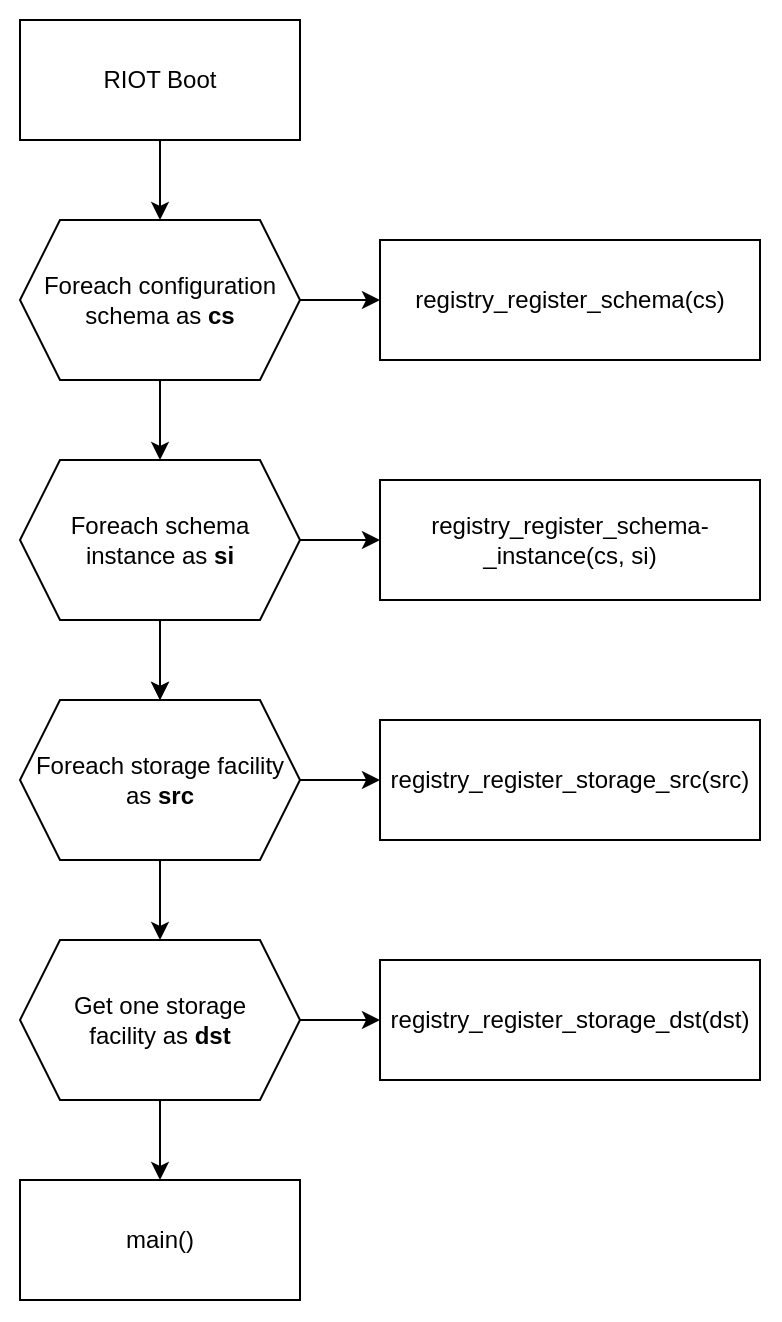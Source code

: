 <mxfile>
    <diagram id="fjN8D4Odn0497USpxgly" name="Page-1">
        <mxGraphModel dx="1291" dy="782" grid="1" gridSize="10" guides="1" tooltips="1" connect="1" arrows="1" fold="1" page="1" pageScale="1" pageWidth="1169" pageHeight="827" background="#FFFFFF" math="0" shadow="0">
            <root>
                <mxCell id="0"/>
                <mxCell id="1" parent="0"/>
                <mxCell id="181" value="" style="rounded=0;whiteSpace=wrap;html=1;strokeColor=none;" parent="1" vertex="1">
                    <mxGeometry x="170" y="50" width="390" height="660" as="geometry"/>
                </mxCell>
                <mxCell id="163" style="edgeStyle=none;html=1;" parent="1" source="161" target="162" edge="1">
                    <mxGeometry relative="1" as="geometry"/>
                </mxCell>
                <mxCell id="161" value="RIOT Boot" style="rounded=0;whiteSpace=wrap;html=1;" parent="1" vertex="1">
                    <mxGeometry x="180" y="60" width="140" height="60" as="geometry"/>
                </mxCell>
                <mxCell id="169" style="edgeStyle=none;html=1;" parent="1" target="164" edge="1">
                    <mxGeometry relative="1" as="geometry">
                        <mxPoint x="250" y="360" as="sourcePoint"/>
                    </mxGeometry>
                </mxCell>
                <mxCell id="171" style="edgeStyle=none;html=1;" parent="1" source="162" target="170" edge="1">
                    <mxGeometry relative="1" as="geometry"/>
                </mxCell>
                <mxCell id="178" style="edgeStyle=none;html=1;" parent="1" source="162" target="176" edge="1">
                    <mxGeometry relative="1" as="geometry"/>
                </mxCell>
                <mxCell id="162" value="Foreach configuration schema as &lt;b&gt;cs&lt;/b&gt;" style="shape=hexagon;perimeter=hexagonPerimeter2;whiteSpace=wrap;html=1;fixedSize=1;" parent="1" vertex="1">
                    <mxGeometry x="180" y="160" width="140" height="80" as="geometry"/>
                </mxCell>
                <mxCell id="168" style="edgeStyle=none;html=1;" parent="1" source="164" target="165" edge="1">
                    <mxGeometry relative="1" as="geometry"/>
                </mxCell>
                <mxCell id="175" style="edgeStyle=none;html=1;" parent="1" source="164" target="172" edge="1">
                    <mxGeometry relative="1" as="geometry"/>
                </mxCell>
                <mxCell id="164" value="Foreach storage facility as &lt;b&gt;src&lt;/b&gt;" style="shape=hexagon;perimeter=hexagonPerimeter2;whiteSpace=wrap;html=1;fixedSize=1;" parent="1" vertex="1">
                    <mxGeometry x="180" y="400" width="140" height="80" as="geometry"/>
                </mxCell>
                <mxCell id="167" style="edgeStyle=none;html=1;" parent="1" source="165" target="166" edge="1">
                    <mxGeometry relative="1" as="geometry">
                        <mxPoint x="260" y="690" as="targetPoint"/>
                    </mxGeometry>
                </mxCell>
                <mxCell id="174" style="edgeStyle=none;html=1;" parent="1" source="165" target="173" edge="1">
                    <mxGeometry relative="1" as="geometry"/>
                </mxCell>
                <mxCell id="165" value="Get one storage&lt;br&gt;facility as &lt;b&gt;dst&lt;/b&gt;" style="shape=hexagon;perimeter=hexagonPerimeter2;whiteSpace=wrap;html=1;fixedSize=1;" parent="1" vertex="1">
                    <mxGeometry x="180" y="520" width="140" height="80" as="geometry"/>
                </mxCell>
                <mxCell id="166" value="main()" style="rounded=0;whiteSpace=wrap;html=1;" parent="1" vertex="1">
                    <mxGeometry x="180" y="640" width="140" height="60" as="geometry"/>
                </mxCell>
                <mxCell id="170" value="registry_register_schema(cs)" style="rounded=0;whiteSpace=wrap;html=1;" parent="1" vertex="1">
                    <mxGeometry x="360" y="170" width="190" height="60" as="geometry"/>
                </mxCell>
                <mxCell id="172" value="registry_register_storage_src(src)" style="rounded=0;whiteSpace=wrap;html=1;" parent="1" vertex="1">
                    <mxGeometry x="360" y="410" width="190" height="60" as="geometry"/>
                </mxCell>
                <mxCell id="173" value="registry_register_storage_dst(dst)" style="rounded=0;whiteSpace=wrap;html=1;" parent="1" vertex="1">
                    <mxGeometry x="360" y="530" width="190" height="60" as="geometry"/>
                </mxCell>
                <mxCell id="177" value="" style="edgeStyle=none;html=1;" parent="1" source="176" target="164" edge="1">
                    <mxGeometry relative="1" as="geometry"/>
                </mxCell>
                <mxCell id="180" style="edgeStyle=none;html=1;" parent="1" source="176" target="179" edge="1">
                    <mxGeometry relative="1" as="geometry"/>
                </mxCell>
                <mxCell id="176" value="Foreach schema&lt;br&gt;instance as &lt;b&gt;si&lt;br&gt;&lt;/b&gt;" style="shape=hexagon;perimeter=hexagonPerimeter2;whiteSpace=wrap;html=1;fixedSize=1;" parent="1" vertex="1">
                    <mxGeometry x="180" y="280" width="140" height="80" as="geometry"/>
                </mxCell>
                <mxCell id="179" value="registry_register_schema-&lt;br&gt;_instance(cs, si)" style="rounded=0;whiteSpace=wrap;html=1;" parent="1" vertex="1">
                    <mxGeometry x="360" y="290" width="190" height="60" as="geometry"/>
                </mxCell>
            </root>
        </mxGraphModel>
    </diagram>
</mxfile>